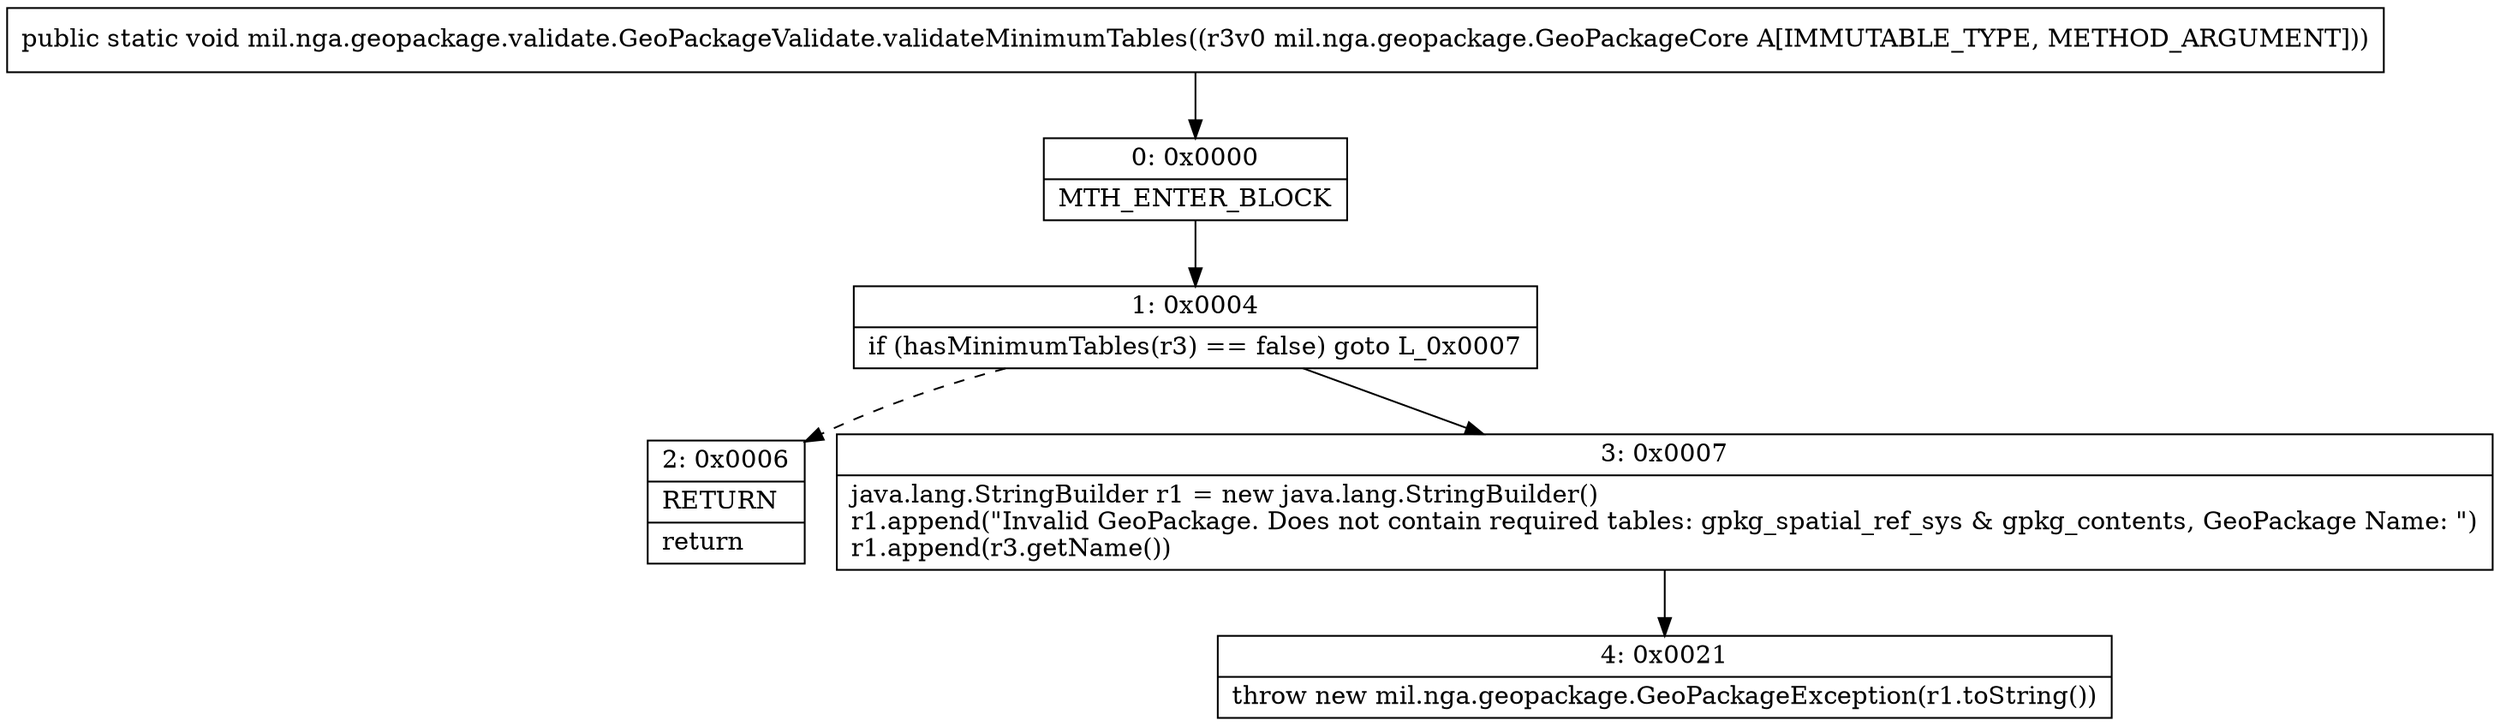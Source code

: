 digraph "CFG formil.nga.geopackage.validate.GeoPackageValidate.validateMinimumTables(Lmil\/nga\/geopackage\/GeoPackageCore;)V" {
Node_0 [shape=record,label="{0\:\ 0x0000|MTH_ENTER_BLOCK\l}"];
Node_1 [shape=record,label="{1\:\ 0x0004|if (hasMinimumTables(r3) == false) goto L_0x0007\l}"];
Node_2 [shape=record,label="{2\:\ 0x0006|RETURN\l|return\l}"];
Node_3 [shape=record,label="{3\:\ 0x0007|java.lang.StringBuilder r1 = new java.lang.StringBuilder()\lr1.append(\"Invalid GeoPackage. Does not contain required tables: gpkg_spatial_ref_sys & gpkg_contents, GeoPackage Name: \")\lr1.append(r3.getName())\l}"];
Node_4 [shape=record,label="{4\:\ 0x0021|throw new mil.nga.geopackage.GeoPackageException(r1.toString())\l}"];
MethodNode[shape=record,label="{public static void mil.nga.geopackage.validate.GeoPackageValidate.validateMinimumTables((r3v0 mil.nga.geopackage.GeoPackageCore A[IMMUTABLE_TYPE, METHOD_ARGUMENT])) }"];
MethodNode -> Node_0;
Node_0 -> Node_1;
Node_1 -> Node_2[style=dashed];
Node_1 -> Node_3;
Node_3 -> Node_4;
}

